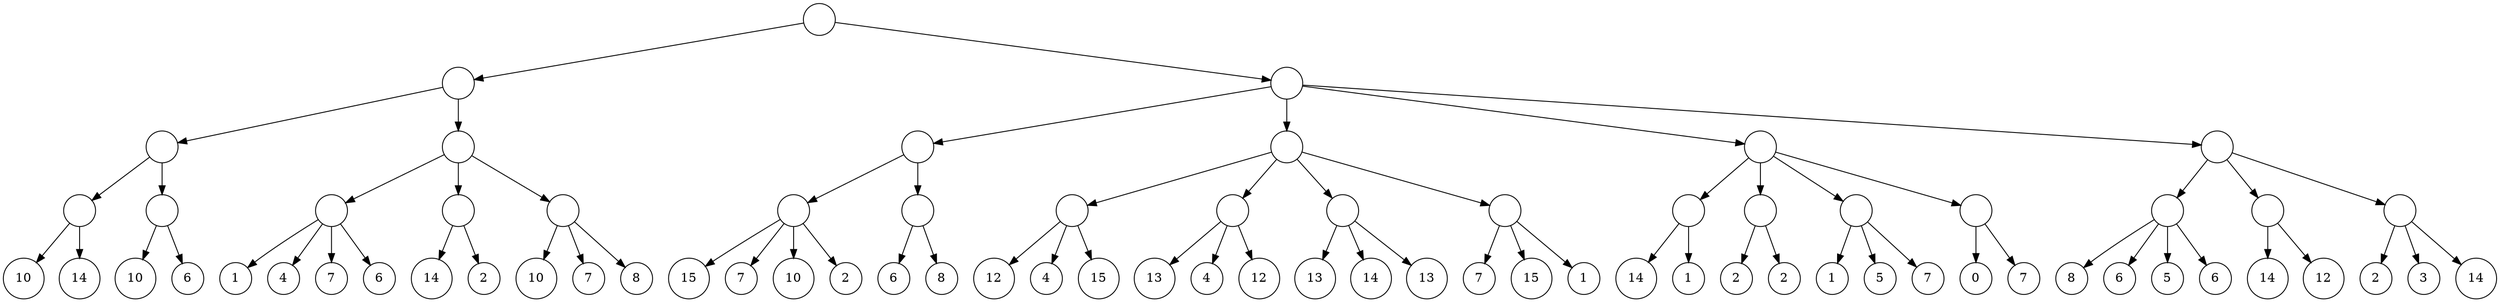 digraph D {
TIVUKQDH [shape=circle, label=""]
YJIPQVYH [shape=circle, label=""]
BWFGAPHR [shape=circle, label=""]
OFSYBPGJ [shape=circle, label=""]
JMRMSIIA [shape=circle, label="10"]
FVPNUXDE [shape=circle, label="14"]
YMZAVGYN [shape=circle, label=""]
COXQFIQW [shape=circle, label="10"]
MJWBMJNV [shape=circle, label="6"]
AAKZCVPF [shape=circle, label=""]
PPSTCRFJ [shape=circle, label=""]
BLFMZMSB [shape=circle, label="1"]
KAANXFFL [shape=circle, label="4"]
EBQBAQIA [shape=circle, label="7"]
AOIHJSSQ [shape=circle, label="6"]
UDPQWSJW [shape=circle, label=""]
KVCUAIQA [shape=circle, label="14"]
ZOOBDJTF [shape=circle, label="2"]
TTKUJCAD [shape=circle, label=""]
MDIYGSYW [shape=circle, label="10"]
XZODHZFU [shape=circle, label="7"]
NXVMVYOV [shape=circle, label="8"]
ZHHUPGBO [shape=circle, label=""]
CLXCAYSX [shape=circle, label=""]
GFVLGLLE [shape=circle, label=""]
KZNJPJBL [shape=circle, label="15"]
SHVWOUXI [shape=circle, label="7"]
DQPBDJIH [shape=circle, label="10"]
ZEWGIQPN [shape=circle, label="2"]
MQPQOJGR [shape=circle, label=""]
BRJPHQHS [shape=circle, label="6"]
NFCAHPAY [shape=circle, label="8"]
NBYTVKMW [shape=circle, label=""]
VCMKQQTD [shape=circle, label=""]
MUVPZYHL [shape=circle, label="12"]
GCDJIXHK [shape=circle, label="4"]
UUJPAPTW [shape=circle, label="15"]
SCDMSKET [shape=circle, label=""]
PVERLFPV [shape=circle, label="13"]
WQXEZIUL [shape=circle, label="4"]
RIMSTJER [shape=circle, label="12"]
PCEJGOOZ [shape=circle, label=""]
JVOWBQBO [shape=circle, label="13"]
JCHYSZZO [shape=circle, label="14"]
IRILCSUU [shape=circle, label="13"]
CHXRBCUW [shape=circle, label=""]
XUOLGAXD [shape=circle, label="7"]
XDZHNQFX [shape=circle, label="15"]
ZYRAGSOD [shape=circle, label="1"]
IAJAKTSV [shape=circle, label=""]
VOVXIUPC [shape=circle, label=""]
CGJCFDZV [shape=circle, label="14"]
EWZNGTWN [shape=circle, label="1"]
EBUXTKLX [shape=circle, label=""]
OFCVQUPY [shape=circle, label="2"]
INIYAGEN [shape=circle, label="2"]
VNCTWGOA [shape=circle, label=""]
EOWJIOPR [shape=circle, label="1"]
YSMYSYPK [shape=circle, label="5"]
FADIFJAS [shape=circle, label="7"]
LVNHTMDB [shape=circle, label=""]
JLROGQSE [shape=circle, label="0"]
RYWSAJKR [shape=circle, label="7"]
OAXMAFQA [shape=circle, label=""]
MBJMUWXA [shape=circle, label=""]
GYAXDMMH [shape=circle, label="8"]
AXZBAMRO [shape=circle, label="6"]
BKFBHRKF [shape=circle, label="5"]
RZCSCLHD [shape=circle, label="6"]
IICEOWFZ [shape=circle, label=""]
OUCJVNYH [shape=circle, label="14"]
BJMAZBIQ [shape=circle, label="12"]
VVTOYTFJ [shape=circle, label=""]
YAKDXIHG [shape=circle, label="2"]
UCNULXKR [shape=circle, label="3"]
FPUKFRDS [shape=circle, label="14"]

TIVUKQDH -> YJIPQVYH
YJIPQVYH -> BWFGAPHR
BWFGAPHR -> OFSYBPGJ
OFSYBPGJ -> JMRMSIIA
OFSYBPGJ -> FVPNUXDE
BWFGAPHR -> YMZAVGYN
YMZAVGYN -> COXQFIQW
YMZAVGYN -> MJWBMJNV
YJIPQVYH -> AAKZCVPF
AAKZCVPF -> PPSTCRFJ
PPSTCRFJ -> BLFMZMSB
PPSTCRFJ -> KAANXFFL
PPSTCRFJ -> EBQBAQIA
PPSTCRFJ -> AOIHJSSQ
AAKZCVPF -> UDPQWSJW
UDPQWSJW -> KVCUAIQA
UDPQWSJW -> ZOOBDJTF
AAKZCVPF -> TTKUJCAD
TTKUJCAD -> MDIYGSYW
TTKUJCAD -> XZODHZFU
TTKUJCAD -> NXVMVYOV
TIVUKQDH -> ZHHUPGBO
ZHHUPGBO -> CLXCAYSX
CLXCAYSX -> GFVLGLLE
GFVLGLLE -> KZNJPJBL
GFVLGLLE -> SHVWOUXI
GFVLGLLE -> DQPBDJIH
GFVLGLLE -> ZEWGIQPN
CLXCAYSX -> MQPQOJGR
MQPQOJGR -> BRJPHQHS
MQPQOJGR -> NFCAHPAY
ZHHUPGBO -> NBYTVKMW
NBYTVKMW -> VCMKQQTD
VCMKQQTD -> MUVPZYHL
VCMKQQTD -> GCDJIXHK
VCMKQQTD -> UUJPAPTW
NBYTVKMW -> SCDMSKET
SCDMSKET -> PVERLFPV
SCDMSKET -> WQXEZIUL
SCDMSKET -> RIMSTJER
NBYTVKMW -> PCEJGOOZ
PCEJGOOZ -> JVOWBQBO
PCEJGOOZ -> JCHYSZZO
PCEJGOOZ -> IRILCSUU
NBYTVKMW -> CHXRBCUW
CHXRBCUW -> XUOLGAXD
CHXRBCUW -> XDZHNQFX
CHXRBCUW -> ZYRAGSOD
ZHHUPGBO -> IAJAKTSV
IAJAKTSV -> VOVXIUPC
VOVXIUPC -> CGJCFDZV
VOVXIUPC -> EWZNGTWN
IAJAKTSV -> EBUXTKLX
EBUXTKLX -> OFCVQUPY
EBUXTKLX -> INIYAGEN
IAJAKTSV -> VNCTWGOA
VNCTWGOA -> EOWJIOPR
VNCTWGOA -> YSMYSYPK
VNCTWGOA -> FADIFJAS
IAJAKTSV -> LVNHTMDB
LVNHTMDB -> JLROGQSE
LVNHTMDB -> RYWSAJKR
ZHHUPGBO -> OAXMAFQA
OAXMAFQA -> MBJMUWXA
MBJMUWXA -> GYAXDMMH
MBJMUWXA -> AXZBAMRO
MBJMUWXA -> BKFBHRKF
MBJMUWXA -> RZCSCLHD
OAXMAFQA -> IICEOWFZ
IICEOWFZ -> OUCJVNYH
IICEOWFZ -> BJMAZBIQ
OAXMAFQA -> VVTOYTFJ
VVTOYTFJ -> YAKDXIHG
VVTOYTFJ -> UCNULXKR
VVTOYTFJ -> FPUKFRDS

}